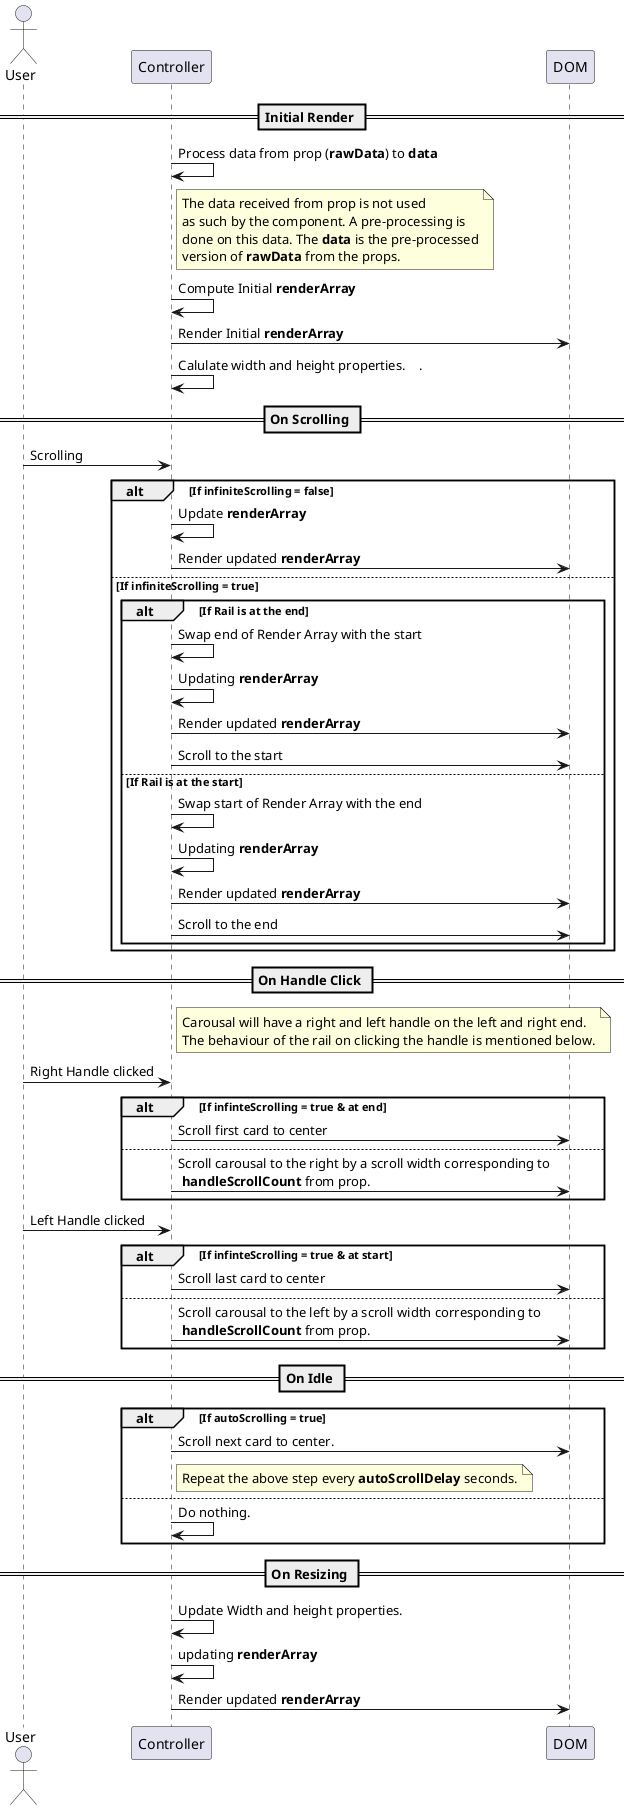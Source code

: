 @startuml Virtualized Carousal
actor "User" as U
participant "Controller" as C
participant "DOM" as DOM
== Initial Render ==
C->C: Process data from prop (**rawData**) to **data**
note right of C
The data received from prop is not used
as such by the component. A pre-processing is
done on this data. The **data** is the pre-processed
version of **rawData** from the props.
end note
C->C: Compute Initial **renderArray**
C->DOM: Render Initial **renderArray**
C->C: Calulate width and height properties.    .
== On Scrolling ==
U->C: Scrolling
alt If infiniteScrolling = false
  C->C:Update **renderArray**
  C->DOM:Render updated **renderArray**
else If **infiniteScrolling** = true
  alt If Rail is at the end
    C->C: Swap end of Render Array with the start
    C->C: Updating **renderArray**
    C->DOM: Render updated **renderArray**
    C->DOM: Scroll to the start
  else If Rail is at the start
    C->C: Swap start of Render Array with the end
    C->C: Updating **renderArray**
    C->DOM: Render updated **renderArray**
    C->DOM: Scroll to the end
  end
end
== On Handle Click ==
' C->DOM: Scroll to the end
note right of C
   Carousal will have a right and left handle on the left and right end.
   The behaviour of the rail on clicking the handle is mentioned below.
end note
U->C: Right Handle clicked
alt If infinteScrolling = true & at end
  C->DOM: Scroll first card to center
else
  C->DOM: Scroll carousal to the right by a scroll width corresponding to \n **handleScrollCount** from prop.
end
U->C: Left Handle clicked
alt If infinteScrolling = true & at start
  C->DOM: Scroll last card to center
else
  C->DOM: Scroll carousal to the left by a scroll width corresponding to \n **handleScrollCount** from prop.
end 

== On Idle ==
alt If autoScrolling = true
  C->DOM: Scroll next card to center.
  note right of C
  Repeat the above step every **autoScrollDelay** seconds.
  end note
else
  C->C: Do nothing.
end

== On Resizing ==
C->C: Update Width and height properties.
C->C: updating **renderArray**
C->DOM: Render updated **renderArray**



@enduml